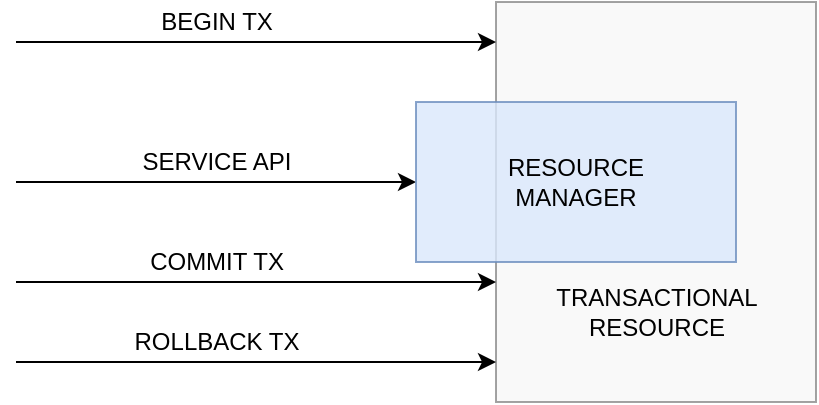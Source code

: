 <mxfile version="13.4.5" type="device"><diagram id="otT-msES1K4Cj2DwLHGw" name="Transactional Resource"><mxGraphModel dx="1086" dy="806" grid="1" gridSize="10" guides="1" tooltips="1" connect="1" arrows="1" fold="1" page="1" pageScale="1" pageWidth="1169" pageHeight="827" math="0" shadow="0"><root><mxCell id="0"/><mxCell id="1" parent="0"/><mxCell id="khe_KlJitgwU4j_CtGgl-3" value="" style="rounded=0;whiteSpace=wrap;html=1;points=[[0,0.1],[0,0.5],[0,0.7],[0,0.9]];fillColor=#f5f5f5;strokeColor=#666666;opacity=60;fontColor=#333333;" parent="1" vertex="1"><mxGeometry x="560" y="80" width="160" height="200" as="geometry"/></mxCell><mxCell id="khe_KlJitgwU4j_CtGgl-6" value="" style="endArrow=classic;html=1;entryX=0;entryY=0.1;entryDx=0;entryDy=0;" parent="1" target="khe_KlJitgwU4j_CtGgl-3" edge="1"><mxGeometry width="50" height="50" relative="1" as="geometry"><mxPoint x="320" y="100" as="sourcePoint"/><mxPoint x="370" y="280" as="targetPoint"/></mxGeometry></mxCell><mxCell id="khe_KlJitgwU4j_CtGgl-7" value="" style="endArrow=classic;html=1;entryX=0;entryY=0.5;entryDx=0;entryDy=0;" parent="1" target="khe_KlJitgwU4j_CtGgl-14" edge="1"><mxGeometry width="50" height="50" relative="1" as="geometry"><mxPoint x="320" y="170" as="sourcePoint"/><mxPoint x="460" y="220" as="targetPoint"/></mxGeometry></mxCell><mxCell id="khe_KlJitgwU4j_CtGgl-8" value="" style="endArrow=classic;html=1;entryX=0;entryY=0.7;entryDx=0;entryDy=0;" parent="1" target="khe_KlJitgwU4j_CtGgl-3" edge="1"><mxGeometry width="50" height="50" relative="1" as="geometry"><mxPoint x="320" y="220" as="sourcePoint"/><mxPoint x="440" y="260" as="targetPoint"/></mxGeometry></mxCell><mxCell id="khe_KlJitgwU4j_CtGgl-9" value="" style="endArrow=classic;html=1;entryX=0;entryY=0.9;entryDx=0;entryDy=0;" parent="1" target="khe_KlJitgwU4j_CtGgl-3" edge="1"><mxGeometry width="50" height="50" relative="1" as="geometry"><mxPoint x="320" y="260" as="sourcePoint"/><mxPoint x="460" y="290" as="targetPoint"/></mxGeometry></mxCell><mxCell id="2" value="BEGIN TX" style="text;html=1;align=center;verticalAlign=middle;resizable=0;points=[];autosize=1;" parent="1" vertex="1"><mxGeometry x="385" y="80" width="70" height="20" as="geometry"/></mxCell><mxCell id="khe_KlJitgwU4j_CtGgl-10" value="SERVICE API" style="text;html=1;align=center;verticalAlign=middle;resizable=0;points=[];autosize=1;" parent="1" vertex="1"><mxGeometry x="375" y="150" width="90" height="20" as="geometry"/></mxCell><mxCell id="khe_KlJitgwU4j_CtGgl-11" value="COMMIT TX" style="text;html=1;align=center;verticalAlign=middle;resizable=0;points=[];autosize=1;" parent="1" vertex="1"><mxGeometry x="380" y="200" width="80" height="20" as="geometry"/></mxCell><mxCell id="khe_KlJitgwU4j_CtGgl-12" value="ROLLBACK TX" style="text;html=1;align=center;verticalAlign=middle;resizable=0;points=[];autosize=1;" parent="1" vertex="1"><mxGeometry x="370" y="240" width="100" height="20" as="geometry"/></mxCell><mxCell id="khe_KlJitgwU4j_CtGgl-13" value="TRANSACTIONAL&lt;br&gt;RESOURCE" style="text;html=1;align=center;verticalAlign=middle;resizable=0;points=[];autosize=1;" parent="1" vertex="1"><mxGeometry x="580" y="220" width="120" height="30" as="geometry"/></mxCell><mxCell id="khe_KlJitgwU4j_CtGgl-14" value="RESOURCE&lt;br&gt;MANAGER" style="whiteSpace=wrap;html=1;fillColor=#dae8fc;strokeColor=#6c8ebf;opacity=80;imageAspect=0;" parent="1" vertex="1"><mxGeometry x="520" y="130" width="160" height="80" as="geometry"/></mxCell></root></mxGraphModel></diagram></mxfile>